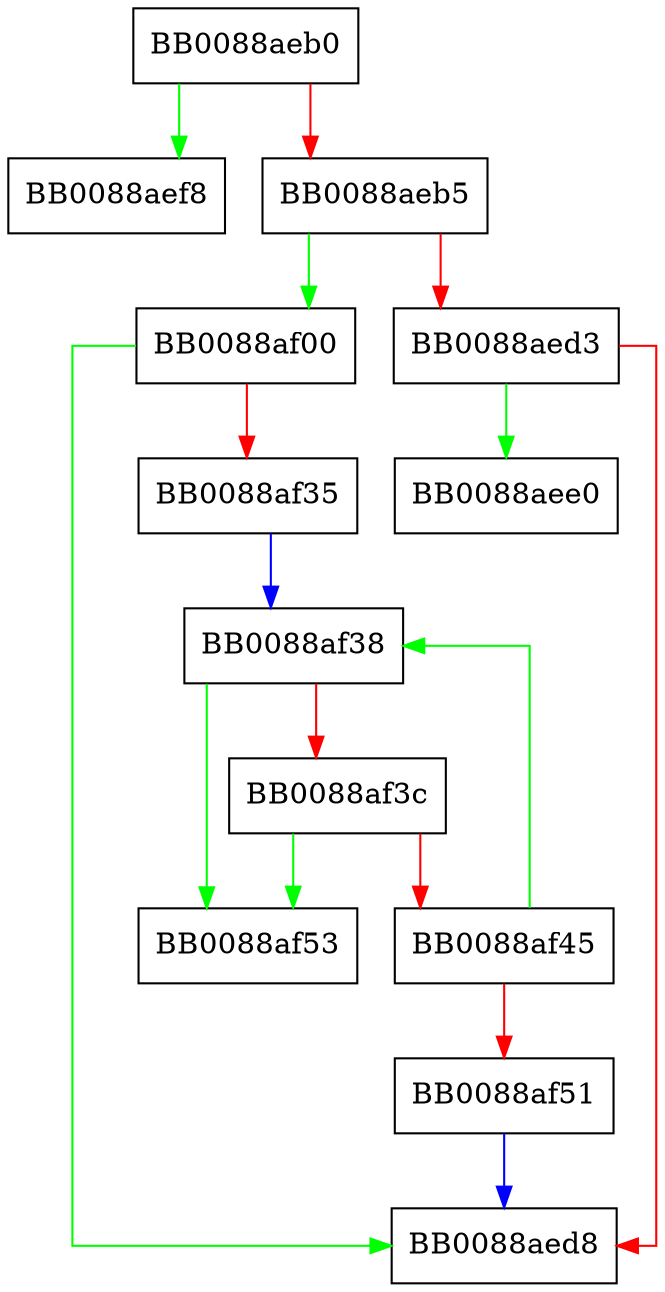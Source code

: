 digraph malloc_usable_size {
  node [shape="box"];
  graph [splines=ortho];
  BB0088aeb0 -> BB0088aef8 [color="green"];
  BB0088aeb0 -> BB0088aeb5 [color="red"];
  BB0088aeb5 -> BB0088af00 [color="green"];
  BB0088aeb5 -> BB0088aed3 [color="red"];
  BB0088aed3 -> BB0088aee0 [color="green"];
  BB0088aed3 -> BB0088aed8 [color="red"];
  BB0088af00 -> BB0088aed8 [color="green"];
  BB0088af00 -> BB0088af35 [color="red"];
  BB0088af35 -> BB0088af38 [color="blue"];
  BB0088af38 -> BB0088af53 [color="green"];
  BB0088af38 -> BB0088af3c [color="red"];
  BB0088af3c -> BB0088af53 [color="green"];
  BB0088af3c -> BB0088af45 [color="red"];
  BB0088af45 -> BB0088af38 [color="green"];
  BB0088af45 -> BB0088af51 [color="red"];
  BB0088af51 -> BB0088aed8 [color="blue"];
}